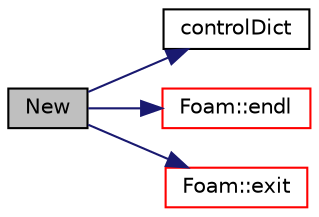 digraph "New"
{
  bgcolor="transparent";
  edge [fontname="Helvetica",fontsize="10",labelfontname="Helvetica",labelfontsize="10"];
  node [fontname="Helvetica",fontsize="10",shape=record];
  rankdir="LR";
  Node536 [label="New",height=0.2,width=0.4,color="black", fillcolor="grey75", style="filled", fontcolor="black"];
  Node536 -> Node537 [color="midnightblue",fontsize="10",style="solid",fontname="Helvetica"];
  Node537 [label="controlDict",height=0.2,width=0.4,color="black",URL="$a39356.html#a11d7fc5562a23e182599d89ddfcfae84"];
  Node536 -> Node538 [color="midnightblue",fontsize="10",style="solid",fontname="Helvetica"];
  Node538 [label="Foam::endl",height=0.2,width=0.4,color="red",URL="$a21851.html#a2db8fe02a0d3909e9351bb4275b23ce4",tooltip="Add newline and flush stream. "];
  Node536 -> Node540 [color="midnightblue",fontsize="10",style="solid",fontname="Helvetica"];
  Node540 [label="Foam::exit",height=0.2,width=0.4,color="red",URL="$a21851.html#a06ca7250d8e89caf05243ec094843642"];
}
